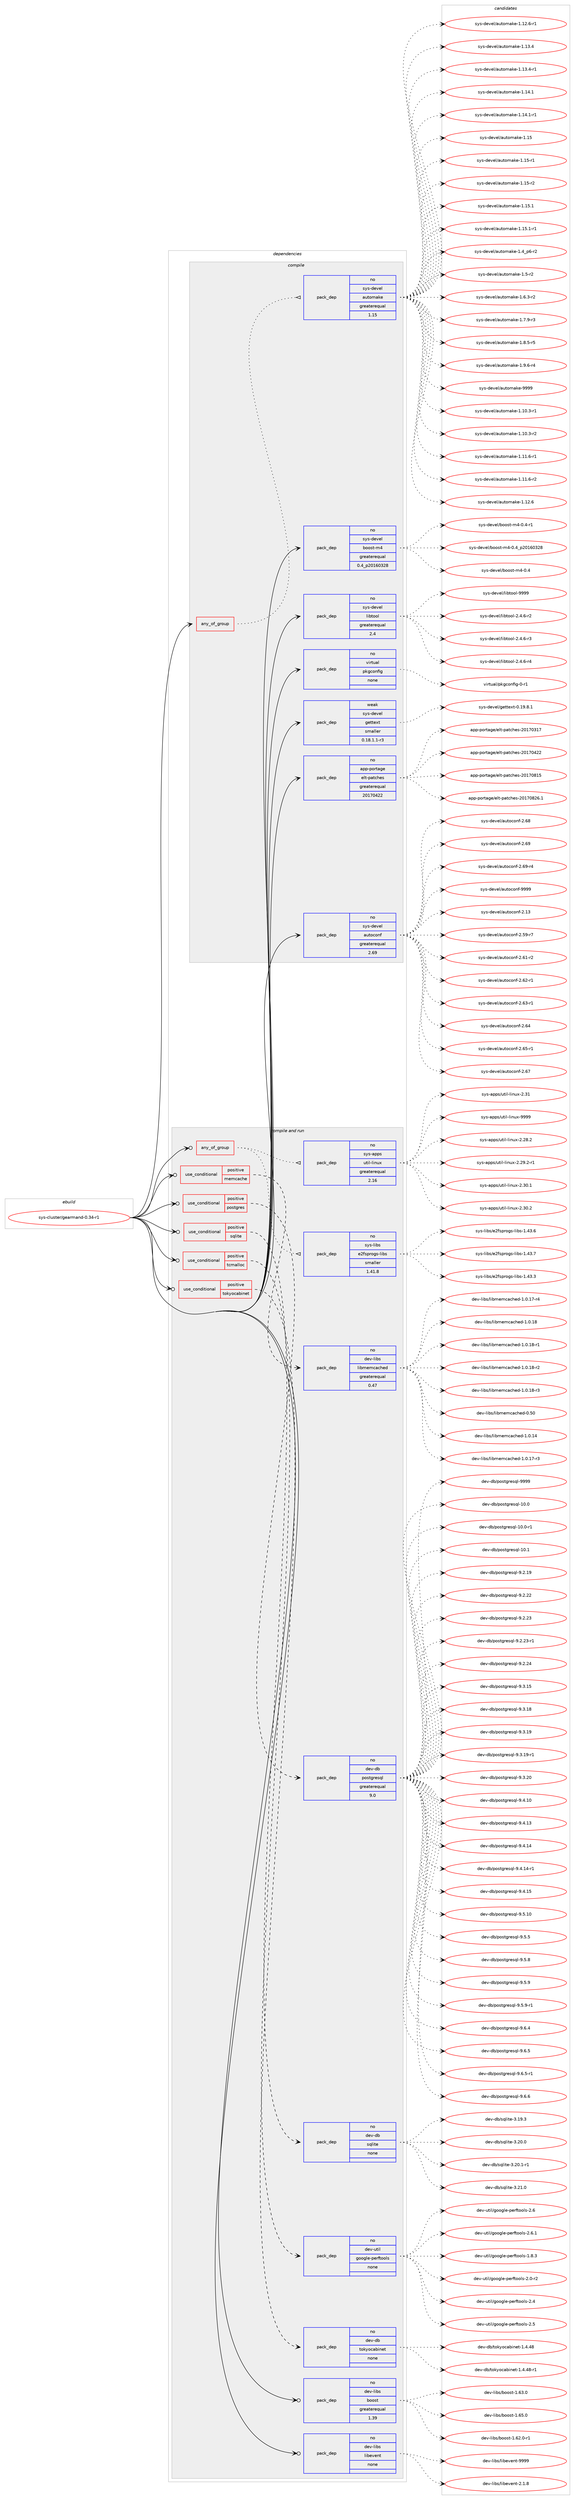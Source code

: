 digraph prolog {

# *************
# Graph options
# *************

newrank=true;
concentrate=true;
compound=true;
graph [rankdir=LR,fontname=Helvetica,fontsize=10,ranksep=1.5];#, ranksep=2.5, nodesep=0.2];
edge  [arrowhead=vee];
node  [fontname=Helvetica,fontsize=10];

# **********
# The ebuild
# **********

subgraph cluster_leftcol {
color=gray;
rank=same;
label=<<i>ebuild</i>>;
id [label="sys-cluster/gearmand-0.34-r1", color=red, width=4, href="../sys-cluster/gearmand-0.34-r1.svg"];
}

# ****************
# The dependencies
# ****************

subgraph cluster_midcol {
color=gray;
label=<<i>dependencies</i>>;
subgraph cluster_compile {
fillcolor="#eeeeee";
style=filled;
label=<<i>compile</i>>;
subgraph any8092 {
dependency479405 [label=<<TABLE BORDER="0" CELLBORDER="1" CELLSPACING="0" CELLPADDING="4"><TR><TD CELLPADDING="10">any_of_group</TD></TR></TABLE>>, shape=none, color=red];subgraph pack355784 {
dependency479406 [label=<<TABLE BORDER="0" CELLBORDER="1" CELLSPACING="0" CELLPADDING="4" WIDTH="220"><TR><TD ROWSPAN="6" CELLPADDING="30">pack_dep</TD></TR><TR><TD WIDTH="110">no</TD></TR><TR><TD>sys-devel</TD></TR><TR><TD>automake</TD></TR><TR><TD>greaterequal</TD></TR><TR><TD>1.15</TD></TR></TABLE>>, shape=none, color=blue];
}
dependency479405:e -> dependency479406:w [weight=20,style="dotted",arrowhead="oinv"];
}
id:e -> dependency479405:w [weight=20,style="solid",arrowhead="vee"];
subgraph pack355785 {
dependency479407 [label=<<TABLE BORDER="0" CELLBORDER="1" CELLSPACING="0" CELLPADDING="4" WIDTH="220"><TR><TD ROWSPAN="6" CELLPADDING="30">pack_dep</TD></TR><TR><TD WIDTH="110">no</TD></TR><TR><TD>app-portage</TD></TR><TR><TD>elt-patches</TD></TR><TR><TD>greaterequal</TD></TR><TR><TD>20170422</TD></TR></TABLE>>, shape=none, color=blue];
}
id:e -> dependency479407:w [weight=20,style="solid",arrowhead="vee"];
subgraph pack355786 {
dependency479408 [label=<<TABLE BORDER="0" CELLBORDER="1" CELLSPACING="0" CELLPADDING="4" WIDTH="220"><TR><TD ROWSPAN="6" CELLPADDING="30">pack_dep</TD></TR><TR><TD WIDTH="110">no</TD></TR><TR><TD>sys-devel</TD></TR><TR><TD>autoconf</TD></TR><TR><TD>greaterequal</TD></TR><TR><TD>2.69</TD></TR></TABLE>>, shape=none, color=blue];
}
id:e -> dependency479408:w [weight=20,style="solid",arrowhead="vee"];
subgraph pack355787 {
dependency479409 [label=<<TABLE BORDER="0" CELLBORDER="1" CELLSPACING="0" CELLPADDING="4" WIDTH="220"><TR><TD ROWSPAN="6" CELLPADDING="30">pack_dep</TD></TR><TR><TD WIDTH="110">no</TD></TR><TR><TD>sys-devel</TD></TR><TR><TD>boost-m4</TD></TR><TR><TD>greaterequal</TD></TR><TR><TD>0.4_p20160328</TD></TR></TABLE>>, shape=none, color=blue];
}
id:e -> dependency479409:w [weight=20,style="solid",arrowhead="vee"];
subgraph pack355788 {
dependency479410 [label=<<TABLE BORDER="0" CELLBORDER="1" CELLSPACING="0" CELLPADDING="4" WIDTH="220"><TR><TD ROWSPAN="6" CELLPADDING="30">pack_dep</TD></TR><TR><TD WIDTH="110">no</TD></TR><TR><TD>sys-devel</TD></TR><TR><TD>libtool</TD></TR><TR><TD>greaterequal</TD></TR><TR><TD>2.4</TD></TR></TABLE>>, shape=none, color=blue];
}
id:e -> dependency479410:w [weight=20,style="solid",arrowhead="vee"];
subgraph pack355789 {
dependency479411 [label=<<TABLE BORDER="0" CELLBORDER="1" CELLSPACING="0" CELLPADDING="4" WIDTH="220"><TR><TD ROWSPAN="6" CELLPADDING="30">pack_dep</TD></TR><TR><TD WIDTH="110">no</TD></TR><TR><TD>virtual</TD></TR><TR><TD>pkgconfig</TD></TR><TR><TD>none</TD></TR><TR><TD></TD></TR></TABLE>>, shape=none, color=blue];
}
id:e -> dependency479411:w [weight=20,style="solid",arrowhead="vee"];
subgraph pack355790 {
dependency479412 [label=<<TABLE BORDER="0" CELLBORDER="1" CELLSPACING="0" CELLPADDING="4" WIDTH="220"><TR><TD ROWSPAN="6" CELLPADDING="30">pack_dep</TD></TR><TR><TD WIDTH="110">weak</TD></TR><TR><TD>sys-devel</TD></TR><TR><TD>gettext</TD></TR><TR><TD>smaller</TD></TR><TR><TD>0.18.1.1-r3</TD></TR></TABLE>>, shape=none, color=blue];
}
id:e -> dependency479412:w [weight=20,style="solid",arrowhead="vee"];
}
subgraph cluster_compileandrun {
fillcolor="#eeeeee";
style=filled;
label=<<i>compile and run</i>>;
subgraph any8093 {
dependency479413 [label=<<TABLE BORDER="0" CELLBORDER="1" CELLSPACING="0" CELLPADDING="4"><TR><TD CELLPADDING="10">any_of_group</TD></TR></TABLE>>, shape=none, color=red];subgraph pack355791 {
dependency479414 [label=<<TABLE BORDER="0" CELLBORDER="1" CELLSPACING="0" CELLPADDING="4" WIDTH="220"><TR><TD ROWSPAN="6" CELLPADDING="30">pack_dep</TD></TR><TR><TD WIDTH="110">no</TD></TR><TR><TD>sys-apps</TD></TR><TR><TD>util-linux</TD></TR><TR><TD>greaterequal</TD></TR><TR><TD>2.16</TD></TR></TABLE>>, shape=none, color=blue];
}
dependency479413:e -> dependency479414:w [weight=20,style="dotted",arrowhead="oinv"];
subgraph pack355792 {
dependency479415 [label=<<TABLE BORDER="0" CELLBORDER="1" CELLSPACING="0" CELLPADDING="4" WIDTH="220"><TR><TD ROWSPAN="6" CELLPADDING="30">pack_dep</TD></TR><TR><TD WIDTH="110">no</TD></TR><TR><TD>sys-libs</TD></TR><TR><TD>e2fsprogs-libs</TD></TR><TR><TD>smaller</TD></TR><TR><TD>1.41.8</TD></TR></TABLE>>, shape=none, color=blue];
}
dependency479413:e -> dependency479415:w [weight=20,style="dotted",arrowhead="oinv"];
}
id:e -> dependency479413:w [weight=20,style="solid",arrowhead="odotvee"];
subgraph cond115246 {
dependency479416 [label=<<TABLE BORDER="0" CELLBORDER="1" CELLSPACING="0" CELLPADDING="4"><TR><TD ROWSPAN="3" CELLPADDING="10">use_conditional</TD></TR><TR><TD>positive</TD></TR><TR><TD>memcache</TD></TR></TABLE>>, shape=none, color=red];
subgraph pack355793 {
dependency479417 [label=<<TABLE BORDER="0" CELLBORDER="1" CELLSPACING="0" CELLPADDING="4" WIDTH="220"><TR><TD ROWSPAN="6" CELLPADDING="30">pack_dep</TD></TR><TR><TD WIDTH="110">no</TD></TR><TR><TD>dev-libs</TD></TR><TR><TD>libmemcached</TD></TR><TR><TD>greaterequal</TD></TR><TR><TD>0.47</TD></TR></TABLE>>, shape=none, color=blue];
}
dependency479416:e -> dependency479417:w [weight=20,style="dashed",arrowhead="vee"];
}
id:e -> dependency479416:w [weight=20,style="solid",arrowhead="odotvee"];
subgraph cond115247 {
dependency479418 [label=<<TABLE BORDER="0" CELLBORDER="1" CELLSPACING="0" CELLPADDING="4"><TR><TD ROWSPAN="3" CELLPADDING="10">use_conditional</TD></TR><TR><TD>positive</TD></TR><TR><TD>postgres</TD></TR></TABLE>>, shape=none, color=red];
subgraph pack355794 {
dependency479419 [label=<<TABLE BORDER="0" CELLBORDER="1" CELLSPACING="0" CELLPADDING="4" WIDTH="220"><TR><TD ROWSPAN="6" CELLPADDING="30">pack_dep</TD></TR><TR><TD WIDTH="110">no</TD></TR><TR><TD>dev-db</TD></TR><TR><TD>postgresql</TD></TR><TR><TD>greaterequal</TD></TR><TR><TD>9.0</TD></TR></TABLE>>, shape=none, color=blue];
}
dependency479418:e -> dependency479419:w [weight=20,style="dashed",arrowhead="vee"];
}
id:e -> dependency479418:w [weight=20,style="solid",arrowhead="odotvee"];
subgraph cond115248 {
dependency479420 [label=<<TABLE BORDER="0" CELLBORDER="1" CELLSPACING="0" CELLPADDING="4"><TR><TD ROWSPAN="3" CELLPADDING="10">use_conditional</TD></TR><TR><TD>positive</TD></TR><TR><TD>sqlite</TD></TR></TABLE>>, shape=none, color=red];
subgraph pack355795 {
dependency479421 [label=<<TABLE BORDER="0" CELLBORDER="1" CELLSPACING="0" CELLPADDING="4" WIDTH="220"><TR><TD ROWSPAN="6" CELLPADDING="30">pack_dep</TD></TR><TR><TD WIDTH="110">no</TD></TR><TR><TD>dev-db</TD></TR><TR><TD>sqlite</TD></TR><TR><TD>none</TD></TR><TR><TD></TD></TR></TABLE>>, shape=none, color=blue];
}
dependency479420:e -> dependency479421:w [weight=20,style="dashed",arrowhead="vee"];
}
id:e -> dependency479420:w [weight=20,style="solid",arrowhead="odotvee"];
subgraph cond115249 {
dependency479422 [label=<<TABLE BORDER="0" CELLBORDER="1" CELLSPACING="0" CELLPADDING="4"><TR><TD ROWSPAN="3" CELLPADDING="10">use_conditional</TD></TR><TR><TD>positive</TD></TR><TR><TD>tcmalloc</TD></TR></TABLE>>, shape=none, color=red];
subgraph pack355796 {
dependency479423 [label=<<TABLE BORDER="0" CELLBORDER="1" CELLSPACING="0" CELLPADDING="4" WIDTH="220"><TR><TD ROWSPAN="6" CELLPADDING="30">pack_dep</TD></TR><TR><TD WIDTH="110">no</TD></TR><TR><TD>dev-util</TD></TR><TR><TD>google-perftools</TD></TR><TR><TD>none</TD></TR><TR><TD></TD></TR></TABLE>>, shape=none, color=blue];
}
dependency479422:e -> dependency479423:w [weight=20,style="dashed",arrowhead="vee"];
}
id:e -> dependency479422:w [weight=20,style="solid",arrowhead="odotvee"];
subgraph cond115250 {
dependency479424 [label=<<TABLE BORDER="0" CELLBORDER="1" CELLSPACING="0" CELLPADDING="4"><TR><TD ROWSPAN="3" CELLPADDING="10">use_conditional</TD></TR><TR><TD>positive</TD></TR><TR><TD>tokyocabinet</TD></TR></TABLE>>, shape=none, color=red];
subgraph pack355797 {
dependency479425 [label=<<TABLE BORDER="0" CELLBORDER="1" CELLSPACING="0" CELLPADDING="4" WIDTH="220"><TR><TD ROWSPAN="6" CELLPADDING="30">pack_dep</TD></TR><TR><TD WIDTH="110">no</TD></TR><TR><TD>dev-db</TD></TR><TR><TD>tokyocabinet</TD></TR><TR><TD>none</TD></TR><TR><TD></TD></TR></TABLE>>, shape=none, color=blue];
}
dependency479424:e -> dependency479425:w [weight=20,style="dashed",arrowhead="vee"];
}
id:e -> dependency479424:w [weight=20,style="solid",arrowhead="odotvee"];
subgraph pack355798 {
dependency479426 [label=<<TABLE BORDER="0" CELLBORDER="1" CELLSPACING="0" CELLPADDING="4" WIDTH="220"><TR><TD ROWSPAN="6" CELLPADDING="30">pack_dep</TD></TR><TR><TD WIDTH="110">no</TD></TR><TR><TD>dev-libs</TD></TR><TR><TD>boost</TD></TR><TR><TD>greaterequal</TD></TR><TR><TD>1.39</TD></TR></TABLE>>, shape=none, color=blue];
}
id:e -> dependency479426:w [weight=20,style="solid",arrowhead="odotvee"];
subgraph pack355799 {
dependency479427 [label=<<TABLE BORDER="0" CELLBORDER="1" CELLSPACING="0" CELLPADDING="4" WIDTH="220"><TR><TD ROWSPAN="6" CELLPADDING="30">pack_dep</TD></TR><TR><TD WIDTH="110">no</TD></TR><TR><TD>dev-libs</TD></TR><TR><TD>libevent</TD></TR><TR><TD>none</TD></TR><TR><TD></TD></TR></TABLE>>, shape=none, color=blue];
}
id:e -> dependency479427:w [weight=20,style="solid",arrowhead="odotvee"];
}
subgraph cluster_run {
fillcolor="#eeeeee";
style=filled;
label=<<i>run</i>>;
}
}

# **************
# The candidates
# **************

subgraph cluster_choices {
rank=same;
color=gray;
label=<<i>candidates</i>>;

subgraph choice355784 {
color=black;
nodesep=1;
choice11512111545100101118101108479711711611110997107101454946494846514511449 [label="sys-devel/automake-1.10.3-r1", color=red, width=4,href="../sys-devel/automake-1.10.3-r1.svg"];
choice11512111545100101118101108479711711611110997107101454946494846514511450 [label="sys-devel/automake-1.10.3-r2", color=red, width=4,href="../sys-devel/automake-1.10.3-r2.svg"];
choice11512111545100101118101108479711711611110997107101454946494946544511449 [label="sys-devel/automake-1.11.6-r1", color=red, width=4,href="../sys-devel/automake-1.11.6-r1.svg"];
choice11512111545100101118101108479711711611110997107101454946494946544511450 [label="sys-devel/automake-1.11.6-r2", color=red, width=4,href="../sys-devel/automake-1.11.6-r2.svg"];
choice1151211154510010111810110847971171161111099710710145494649504654 [label="sys-devel/automake-1.12.6", color=red, width=4,href="../sys-devel/automake-1.12.6.svg"];
choice11512111545100101118101108479711711611110997107101454946495046544511449 [label="sys-devel/automake-1.12.6-r1", color=red, width=4,href="../sys-devel/automake-1.12.6-r1.svg"];
choice1151211154510010111810110847971171161111099710710145494649514652 [label="sys-devel/automake-1.13.4", color=red, width=4,href="../sys-devel/automake-1.13.4.svg"];
choice11512111545100101118101108479711711611110997107101454946495146524511449 [label="sys-devel/automake-1.13.4-r1", color=red, width=4,href="../sys-devel/automake-1.13.4-r1.svg"];
choice1151211154510010111810110847971171161111099710710145494649524649 [label="sys-devel/automake-1.14.1", color=red, width=4,href="../sys-devel/automake-1.14.1.svg"];
choice11512111545100101118101108479711711611110997107101454946495246494511449 [label="sys-devel/automake-1.14.1-r1", color=red, width=4,href="../sys-devel/automake-1.14.1-r1.svg"];
choice115121115451001011181011084797117116111109971071014549464953 [label="sys-devel/automake-1.15", color=red, width=4,href="../sys-devel/automake-1.15.svg"];
choice1151211154510010111810110847971171161111099710710145494649534511449 [label="sys-devel/automake-1.15-r1", color=red, width=4,href="../sys-devel/automake-1.15-r1.svg"];
choice1151211154510010111810110847971171161111099710710145494649534511450 [label="sys-devel/automake-1.15-r2", color=red, width=4,href="../sys-devel/automake-1.15-r2.svg"];
choice1151211154510010111810110847971171161111099710710145494649534649 [label="sys-devel/automake-1.15.1", color=red, width=4,href="../sys-devel/automake-1.15.1.svg"];
choice11512111545100101118101108479711711611110997107101454946495346494511449 [label="sys-devel/automake-1.15.1-r1", color=red, width=4,href="../sys-devel/automake-1.15.1-r1.svg"];
choice115121115451001011181011084797117116111109971071014549465295112544511450 [label="sys-devel/automake-1.4_p6-r2", color=red, width=4,href="../sys-devel/automake-1.4_p6-r2.svg"];
choice11512111545100101118101108479711711611110997107101454946534511450 [label="sys-devel/automake-1.5-r2", color=red, width=4,href="../sys-devel/automake-1.5-r2.svg"];
choice115121115451001011181011084797117116111109971071014549465446514511450 [label="sys-devel/automake-1.6.3-r2", color=red, width=4,href="../sys-devel/automake-1.6.3-r2.svg"];
choice115121115451001011181011084797117116111109971071014549465546574511451 [label="sys-devel/automake-1.7.9-r3", color=red, width=4,href="../sys-devel/automake-1.7.9-r3.svg"];
choice115121115451001011181011084797117116111109971071014549465646534511453 [label="sys-devel/automake-1.8.5-r5", color=red, width=4,href="../sys-devel/automake-1.8.5-r5.svg"];
choice115121115451001011181011084797117116111109971071014549465746544511452 [label="sys-devel/automake-1.9.6-r4", color=red, width=4,href="../sys-devel/automake-1.9.6-r4.svg"];
choice115121115451001011181011084797117116111109971071014557575757 [label="sys-devel/automake-9999", color=red, width=4,href="../sys-devel/automake-9999.svg"];
dependency479406:e -> choice11512111545100101118101108479711711611110997107101454946494846514511449:w [style=dotted,weight="100"];
dependency479406:e -> choice11512111545100101118101108479711711611110997107101454946494846514511450:w [style=dotted,weight="100"];
dependency479406:e -> choice11512111545100101118101108479711711611110997107101454946494946544511449:w [style=dotted,weight="100"];
dependency479406:e -> choice11512111545100101118101108479711711611110997107101454946494946544511450:w [style=dotted,weight="100"];
dependency479406:e -> choice1151211154510010111810110847971171161111099710710145494649504654:w [style=dotted,weight="100"];
dependency479406:e -> choice11512111545100101118101108479711711611110997107101454946495046544511449:w [style=dotted,weight="100"];
dependency479406:e -> choice1151211154510010111810110847971171161111099710710145494649514652:w [style=dotted,weight="100"];
dependency479406:e -> choice11512111545100101118101108479711711611110997107101454946495146524511449:w [style=dotted,weight="100"];
dependency479406:e -> choice1151211154510010111810110847971171161111099710710145494649524649:w [style=dotted,weight="100"];
dependency479406:e -> choice11512111545100101118101108479711711611110997107101454946495246494511449:w [style=dotted,weight="100"];
dependency479406:e -> choice115121115451001011181011084797117116111109971071014549464953:w [style=dotted,weight="100"];
dependency479406:e -> choice1151211154510010111810110847971171161111099710710145494649534511449:w [style=dotted,weight="100"];
dependency479406:e -> choice1151211154510010111810110847971171161111099710710145494649534511450:w [style=dotted,weight="100"];
dependency479406:e -> choice1151211154510010111810110847971171161111099710710145494649534649:w [style=dotted,weight="100"];
dependency479406:e -> choice11512111545100101118101108479711711611110997107101454946495346494511449:w [style=dotted,weight="100"];
dependency479406:e -> choice115121115451001011181011084797117116111109971071014549465295112544511450:w [style=dotted,weight="100"];
dependency479406:e -> choice11512111545100101118101108479711711611110997107101454946534511450:w [style=dotted,weight="100"];
dependency479406:e -> choice115121115451001011181011084797117116111109971071014549465446514511450:w [style=dotted,weight="100"];
dependency479406:e -> choice115121115451001011181011084797117116111109971071014549465546574511451:w [style=dotted,weight="100"];
dependency479406:e -> choice115121115451001011181011084797117116111109971071014549465646534511453:w [style=dotted,weight="100"];
dependency479406:e -> choice115121115451001011181011084797117116111109971071014549465746544511452:w [style=dotted,weight="100"];
dependency479406:e -> choice115121115451001011181011084797117116111109971071014557575757:w [style=dotted,weight="100"];
}
subgraph choice355785 {
color=black;
nodesep=1;
choice97112112451121111141169710310147101108116451129711699104101115455048495548514955 [label="app-portage/elt-patches-20170317", color=red, width=4,href="../app-portage/elt-patches-20170317.svg"];
choice97112112451121111141169710310147101108116451129711699104101115455048495548525050 [label="app-portage/elt-patches-20170422", color=red, width=4,href="../app-portage/elt-patches-20170422.svg"];
choice97112112451121111141169710310147101108116451129711699104101115455048495548564953 [label="app-portage/elt-patches-20170815", color=red, width=4,href="../app-portage/elt-patches-20170815.svg"];
choice971121124511211111411697103101471011081164511297116991041011154550484955485650544649 [label="app-portage/elt-patches-20170826.1", color=red, width=4,href="../app-portage/elt-patches-20170826.1.svg"];
dependency479407:e -> choice97112112451121111141169710310147101108116451129711699104101115455048495548514955:w [style=dotted,weight="100"];
dependency479407:e -> choice97112112451121111141169710310147101108116451129711699104101115455048495548525050:w [style=dotted,weight="100"];
dependency479407:e -> choice97112112451121111141169710310147101108116451129711699104101115455048495548564953:w [style=dotted,weight="100"];
dependency479407:e -> choice971121124511211111411697103101471011081164511297116991041011154550484955485650544649:w [style=dotted,weight="100"];
}
subgraph choice355786 {
color=black;
nodesep=1;
choice115121115451001011181011084797117116111991111101024550464951 [label="sys-devel/autoconf-2.13", color=red, width=4,href="../sys-devel/autoconf-2.13.svg"];
choice1151211154510010111810110847971171161119911111010245504653574511455 [label="sys-devel/autoconf-2.59-r7", color=red, width=4,href="../sys-devel/autoconf-2.59-r7.svg"];
choice1151211154510010111810110847971171161119911111010245504654494511450 [label="sys-devel/autoconf-2.61-r2", color=red, width=4,href="../sys-devel/autoconf-2.61-r2.svg"];
choice1151211154510010111810110847971171161119911111010245504654504511449 [label="sys-devel/autoconf-2.62-r1", color=red, width=4,href="../sys-devel/autoconf-2.62-r1.svg"];
choice1151211154510010111810110847971171161119911111010245504654514511449 [label="sys-devel/autoconf-2.63-r1", color=red, width=4,href="../sys-devel/autoconf-2.63-r1.svg"];
choice115121115451001011181011084797117116111991111101024550465452 [label="sys-devel/autoconf-2.64", color=red, width=4,href="../sys-devel/autoconf-2.64.svg"];
choice1151211154510010111810110847971171161119911111010245504654534511449 [label="sys-devel/autoconf-2.65-r1", color=red, width=4,href="../sys-devel/autoconf-2.65-r1.svg"];
choice115121115451001011181011084797117116111991111101024550465455 [label="sys-devel/autoconf-2.67", color=red, width=4,href="../sys-devel/autoconf-2.67.svg"];
choice115121115451001011181011084797117116111991111101024550465456 [label="sys-devel/autoconf-2.68", color=red, width=4,href="../sys-devel/autoconf-2.68.svg"];
choice115121115451001011181011084797117116111991111101024550465457 [label="sys-devel/autoconf-2.69", color=red, width=4,href="../sys-devel/autoconf-2.69.svg"];
choice1151211154510010111810110847971171161119911111010245504654574511452 [label="sys-devel/autoconf-2.69-r4", color=red, width=4,href="../sys-devel/autoconf-2.69-r4.svg"];
choice115121115451001011181011084797117116111991111101024557575757 [label="sys-devel/autoconf-9999", color=red, width=4,href="../sys-devel/autoconf-9999.svg"];
dependency479408:e -> choice115121115451001011181011084797117116111991111101024550464951:w [style=dotted,weight="100"];
dependency479408:e -> choice1151211154510010111810110847971171161119911111010245504653574511455:w [style=dotted,weight="100"];
dependency479408:e -> choice1151211154510010111810110847971171161119911111010245504654494511450:w [style=dotted,weight="100"];
dependency479408:e -> choice1151211154510010111810110847971171161119911111010245504654504511449:w [style=dotted,weight="100"];
dependency479408:e -> choice1151211154510010111810110847971171161119911111010245504654514511449:w [style=dotted,weight="100"];
dependency479408:e -> choice115121115451001011181011084797117116111991111101024550465452:w [style=dotted,weight="100"];
dependency479408:e -> choice1151211154510010111810110847971171161119911111010245504654534511449:w [style=dotted,weight="100"];
dependency479408:e -> choice115121115451001011181011084797117116111991111101024550465455:w [style=dotted,weight="100"];
dependency479408:e -> choice115121115451001011181011084797117116111991111101024550465456:w [style=dotted,weight="100"];
dependency479408:e -> choice115121115451001011181011084797117116111991111101024550465457:w [style=dotted,weight="100"];
dependency479408:e -> choice1151211154510010111810110847971171161119911111010245504654574511452:w [style=dotted,weight="100"];
dependency479408:e -> choice115121115451001011181011084797117116111991111101024557575757:w [style=dotted,weight="100"];
}
subgraph choice355787 {
color=black;
nodesep=1;
choice115121115451001011181011084798111111115116451095245484652 [label="sys-devel/boost-m4-0.4", color=red, width=4,href="../sys-devel/boost-m4-0.4.svg"];
choice1151211154510010111810110847981111111151164510952454846524511449 [label="sys-devel/boost-m4-0.4-r1", color=red, width=4,href="../sys-devel/boost-m4-0.4-r1.svg"];
choice115121115451001011181011084798111111115116451095245484652951125048495448515056 [label="sys-devel/boost-m4-0.4_p20160328", color=red, width=4,href="../sys-devel/boost-m4-0.4_p20160328.svg"];
dependency479409:e -> choice115121115451001011181011084798111111115116451095245484652:w [style=dotted,weight="100"];
dependency479409:e -> choice1151211154510010111810110847981111111151164510952454846524511449:w [style=dotted,weight="100"];
dependency479409:e -> choice115121115451001011181011084798111111115116451095245484652951125048495448515056:w [style=dotted,weight="100"];
}
subgraph choice355788 {
color=black;
nodesep=1;
choice1151211154510010111810110847108105981161111111084550465246544511450 [label="sys-devel/libtool-2.4.6-r2", color=red, width=4,href="../sys-devel/libtool-2.4.6-r2.svg"];
choice1151211154510010111810110847108105981161111111084550465246544511451 [label="sys-devel/libtool-2.4.6-r3", color=red, width=4,href="../sys-devel/libtool-2.4.6-r3.svg"];
choice1151211154510010111810110847108105981161111111084550465246544511452 [label="sys-devel/libtool-2.4.6-r4", color=red, width=4,href="../sys-devel/libtool-2.4.6-r4.svg"];
choice1151211154510010111810110847108105981161111111084557575757 [label="sys-devel/libtool-9999", color=red, width=4,href="../sys-devel/libtool-9999.svg"];
dependency479410:e -> choice1151211154510010111810110847108105981161111111084550465246544511450:w [style=dotted,weight="100"];
dependency479410:e -> choice1151211154510010111810110847108105981161111111084550465246544511451:w [style=dotted,weight="100"];
dependency479410:e -> choice1151211154510010111810110847108105981161111111084550465246544511452:w [style=dotted,weight="100"];
dependency479410:e -> choice1151211154510010111810110847108105981161111111084557575757:w [style=dotted,weight="100"];
}
subgraph choice355789 {
color=black;
nodesep=1;
choice11810511411611797108471121071039911111010210510345484511449 [label="virtual/pkgconfig-0-r1", color=red, width=4,href="../virtual/pkgconfig-0-r1.svg"];
dependency479411:e -> choice11810511411611797108471121071039911111010210510345484511449:w [style=dotted,weight="100"];
}
subgraph choice355790 {
color=black;
nodesep=1;
choice1151211154510010111810110847103101116116101120116454846495746564649 [label="sys-devel/gettext-0.19.8.1", color=red, width=4,href="../sys-devel/gettext-0.19.8.1.svg"];
dependency479412:e -> choice1151211154510010111810110847103101116116101120116454846495746564649:w [style=dotted,weight="100"];
}
subgraph choice355791 {
color=black;
nodesep=1;
choice1151211154597112112115471171161051084510810511011712045504650564650 [label="sys-apps/util-linux-2.28.2", color=red, width=4,href="../sys-apps/util-linux-2.28.2.svg"];
choice11512111545971121121154711711610510845108105110117120455046505746504511449 [label="sys-apps/util-linux-2.29.2-r1", color=red, width=4,href="../sys-apps/util-linux-2.29.2-r1.svg"];
choice1151211154597112112115471171161051084510810511011712045504651484649 [label="sys-apps/util-linux-2.30.1", color=red, width=4,href="../sys-apps/util-linux-2.30.1.svg"];
choice1151211154597112112115471171161051084510810511011712045504651484650 [label="sys-apps/util-linux-2.30.2", color=red, width=4,href="../sys-apps/util-linux-2.30.2.svg"];
choice115121115459711211211547117116105108451081051101171204550465149 [label="sys-apps/util-linux-2.31", color=red, width=4,href="../sys-apps/util-linux-2.31.svg"];
choice115121115459711211211547117116105108451081051101171204557575757 [label="sys-apps/util-linux-9999", color=red, width=4,href="../sys-apps/util-linux-9999.svg"];
dependency479414:e -> choice1151211154597112112115471171161051084510810511011712045504650564650:w [style=dotted,weight="100"];
dependency479414:e -> choice11512111545971121121154711711610510845108105110117120455046505746504511449:w [style=dotted,weight="100"];
dependency479414:e -> choice1151211154597112112115471171161051084510810511011712045504651484649:w [style=dotted,weight="100"];
dependency479414:e -> choice1151211154597112112115471171161051084510810511011712045504651484650:w [style=dotted,weight="100"];
dependency479414:e -> choice115121115459711211211547117116105108451081051101171204550465149:w [style=dotted,weight="100"];
dependency479414:e -> choice115121115459711211211547117116105108451081051101171204557575757:w [style=dotted,weight="100"];
}
subgraph choice355792 {
color=black;
nodesep=1;
choice11512111545108105981154710150102115112114111103115451081059811545494652514651 [label="sys-libs/e2fsprogs-libs-1.43.3", color=red, width=4,href="../sys-libs/e2fsprogs-libs-1.43.3.svg"];
choice11512111545108105981154710150102115112114111103115451081059811545494652514654 [label="sys-libs/e2fsprogs-libs-1.43.6", color=red, width=4,href="../sys-libs/e2fsprogs-libs-1.43.6.svg"];
choice11512111545108105981154710150102115112114111103115451081059811545494652514655 [label="sys-libs/e2fsprogs-libs-1.43.7", color=red, width=4,href="../sys-libs/e2fsprogs-libs-1.43.7.svg"];
dependency479415:e -> choice11512111545108105981154710150102115112114111103115451081059811545494652514651:w [style=dotted,weight="100"];
dependency479415:e -> choice11512111545108105981154710150102115112114111103115451081059811545494652514654:w [style=dotted,weight="100"];
dependency479415:e -> choice11512111545108105981154710150102115112114111103115451081059811545494652514655:w [style=dotted,weight="100"];
}
subgraph choice355793 {
color=black;
nodesep=1;
choice100101118451081059811547108105981091011099997991041011004548465348 [label="dev-libs/libmemcached-0.50", color=red, width=4,href="../dev-libs/libmemcached-0.50.svg"];
choice1001011184510810598115471081059810910110999979910410110045494648464952 [label="dev-libs/libmemcached-1.0.14", color=red, width=4,href="../dev-libs/libmemcached-1.0.14.svg"];
choice10010111845108105981154710810598109101109999799104101100454946484649554511451 [label="dev-libs/libmemcached-1.0.17-r3", color=red, width=4,href="../dev-libs/libmemcached-1.0.17-r3.svg"];
choice10010111845108105981154710810598109101109999799104101100454946484649554511452 [label="dev-libs/libmemcached-1.0.17-r4", color=red, width=4,href="../dev-libs/libmemcached-1.0.17-r4.svg"];
choice1001011184510810598115471081059810910110999979910410110045494648464956 [label="dev-libs/libmemcached-1.0.18", color=red, width=4,href="../dev-libs/libmemcached-1.0.18.svg"];
choice10010111845108105981154710810598109101109999799104101100454946484649564511449 [label="dev-libs/libmemcached-1.0.18-r1", color=red, width=4,href="../dev-libs/libmemcached-1.0.18-r1.svg"];
choice10010111845108105981154710810598109101109999799104101100454946484649564511450 [label="dev-libs/libmemcached-1.0.18-r2", color=red, width=4,href="../dev-libs/libmemcached-1.0.18-r2.svg"];
choice10010111845108105981154710810598109101109999799104101100454946484649564511451 [label="dev-libs/libmemcached-1.0.18-r3", color=red, width=4,href="../dev-libs/libmemcached-1.0.18-r3.svg"];
dependency479417:e -> choice100101118451081059811547108105981091011099997991041011004548465348:w [style=dotted,weight="100"];
dependency479417:e -> choice1001011184510810598115471081059810910110999979910410110045494648464952:w [style=dotted,weight="100"];
dependency479417:e -> choice10010111845108105981154710810598109101109999799104101100454946484649554511451:w [style=dotted,weight="100"];
dependency479417:e -> choice10010111845108105981154710810598109101109999799104101100454946484649554511452:w [style=dotted,weight="100"];
dependency479417:e -> choice1001011184510810598115471081059810910110999979910410110045494648464956:w [style=dotted,weight="100"];
dependency479417:e -> choice10010111845108105981154710810598109101109999799104101100454946484649564511449:w [style=dotted,weight="100"];
dependency479417:e -> choice10010111845108105981154710810598109101109999799104101100454946484649564511450:w [style=dotted,weight="100"];
dependency479417:e -> choice10010111845108105981154710810598109101109999799104101100454946484649564511451:w [style=dotted,weight="100"];
}
subgraph choice355794 {
color=black;
nodesep=1;
choice1001011184510098471121111151161031141011151131084549484648 [label="dev-db/postgresql-10.0", color=red, width=4,href="../dev-db/postgresql-10.0.svg"];
choice10010111845100984711211111511610311410111511310845494846484511449 [label="dev-db/postgresql-10.0-r1", color=red, width=4,href="../dev-db/postgresql-10.0-r1.svg"];
choice1001011184510098471121111151161031141011151131084549484649 [label="dev-db/postgresql-10.1", color=red, width=4,href="../dev-db/postgresql-10.1.svg"];
choice10010111845100984711211111511610311410111511310845574650464957 [label="dev-db/postgresql-9.2.19", color=red, width=4,href="../dev-db/postgresql-9.2.19.svg"];
choice10010111845100984711211111511610311410111511310845574650465050 [label="dev-db/postgresql-9.2.22", color=red, width=4,href="../dev-db/postgresql-9.2.22.svg"];
choice10010111845100984711211111511610311410111511310845574650465051 [label="dev-db/postgresql-9.2.23", color=red, width=4,href="../dev-db/postgresql-9.2.23.svg"];
choice100101118451009847112111115116103114101115113108455746504650514511449 [label="dev-db/postgresql-9.2.23-r1", color=red, width=4,href="../dev-db/postgresql-9.2.23-r1.svg"];
choice10010111845100984711211111511610311410111511310845574650465052 [label="dev-db/postgresql-9.2.24", color=red, width=4,href="../dev-db/postgresql-9.2.24.svg"];
choice10010111845100984711211111511610311410111511310845574651464953 [label="dev-db/postgresql-9.3.15", color=red, width=4,href="../dev-db/postgresql-9.3.15.svg"];
choice10010111845100984711211111511610311410111511310845574651464956 [label="dev-db/postgresql-9.3.18", color=red, width=4,href="../dev-db/postgresql-9.3.18.svg"];
choice10010111845100984711211111511610311410111511310845574651464957 [label="dev-db/postgresql-9.3.19", color=red, width=4,href="../dev-db/postgresql-9.3.19.svg"];
choice100101118451009847112111115116103114101115113108455746514649574511449 [label="dev-db/postgresql-9.3.19-r1", color=red, width=4,href="../dev-db/postgresql-9.3.19-r1.svg"];
choice10010111845100984711211111511610311410111511310845574651465048 [label="dev-db/postgresql-9.3.20", color=red, width=4,href="../dev-db/postgresql-9.3.20.svg"];
choice10010111845100984711211111511610311410111511310845574652464948 [label="dev-db/postgresql-9.4.10", color=red, width=4,href="../dev-db/postgresql-9.4.10.svg"];
choice10010111845100984711211111511610311410111511310845574652464951 [label="dev-db/postgresql-9.4.13", color=red, width=4,href="../dev-db/postgresql-9.4.13.svg"];
choice10010111845100984711211111511610311410111511310845574652464952 [label="dev-db/postgresql-9.4.14", color=red, width=4,href="../dev-db/postgresql-9.4.14.svg"];
choice100101118451009847112111115116103114101115113108455746524649524511449 [label="dev-db/postgresql-9.4.14-r1", color=red, width=4,href="../dev-db/postgresql-9.4.14-r1.svg"];
choice10010111845100984711211111511610311410111511310845574652464953 [label="dev-db/postgresql-9.4.15", color=red, width=4,href="../dev-db/postgresql-9.4.15.svg"];
choice10010111845100984711211111511610311410111511310845574653464948 [label="dev-db/postgresql-9.5.10", color=red, width=4,href="../dev-db/postgresql-9.5.10.svg"];
choice100101118451009847112111115116103114101115113108455746534653 [label="dev-db/postgresql-9.5.5", color=red, width=4,href="../dev-db/postgresql-9.5.5.svg"];
choice100101118451009847112111115116103114101115113108455746534656 [label="dev-db/postgresql-9.5.8", color=red, width=4,href="../dev-db/postgresql-9.5.8.svg"];
choice100101118451009847112111115116103114101115113108455746534657 [label="dev-db/postgresql-9.5.9", color=red, width=4,href="../dev-db/postgresql-9.5.9.svg"];
choice1001011184510098471121111151161031141011151131084557465346574511449 [label="dev-db/postgresql-9.5.9-r1", color=red, width=4,href="../dev-db/postgresql-9.5.9-r1.svg"];
choice100101118451009847112111115116103114101115113108455746544652 [label="dev-db/postgresql-9.6.4", color=red, width=4,href="../dev-db/postgresql-9.6.4.svg"];
choice100101118451009847112111115116103114101115113108455746544653 [label="dev-db/postgresql-9.6.5", color=red, width=4,href="../dev-db/postgresql-9.6.5.svg"];
choice1001011184510098471121111151161031141011151131084557465446534511449 [label="dev-db/postgresql-9.6.5-r1", color=red, width=4,href="../dev-db/postgresql-9.6.5-r1.svg"];
choice100101118451009847112111115116103114101115113108455746544654 [label="dev-db/postgresql-9.6.6", color=red, width=4,href="../dev-db/postgresql-9.6.6.svg"];
choice1001011184510098471121111151161031141011151131084557575757 [label="dev-db/postgresql-9999", color=red, width=4,href="../dev-db/postgresql-9999.svg"];
dependency479419:e -> choice1001011184510098471121111151161031141011151131084549484648:w [style=dotted,weight="100"];
dependency479419:e -> choice10010111845100984711211111511610311410111511310845494846484511449:w [style=dotted,weight="100"];
dependency479419:e -> choice1001011184510098471121111151161031141011151131084549484649:w [style=dotted,weight="100"];
dependency479419:e -> choice10010111845100984711211111511610311410111511310845574650464957:w [style=dotted,weight="100"];
dependency479419:e -> choice10010111845100984711211111511610311410111511310845574650465050:w [style=dotted,weight="100"];
dependency479419:e -> choice10010111845100984711211111511610311410111511310845574650465051:w [style=dotted,weight="100"];
dependency479419:e -> choice100101118451009847112111115116103114101115113108455746504650514511449:w [style=dotted,weight="100"];
dependency479419:e -> choice10010111845100984711211111511610311410111511310845574650465052:w [style=dotted,weight="100"];
dependency479419:e -> choice10010111845100984711211111511610311410111511310845574651464953:w [style=dotted,weight="100"];
dependency479419:e -> choice10010111845100984711211111511610311410111511310845574651464956:w [style=dotted,weight="100"];
dependency479419:e -> choice10010111845100984711211111511610311410111511310845574651464957:w [style=dotted,weight="100"];
dependency479419:e -> choice100101118451009847112111115116103114101115113108455746514649574511449:w [style=dotted,weight="100"];
dependency479419:e -> choice10010111845100984711211111511610311410111511310845574651465048:w [style=dotted,weight="100"];
dependency479419:e -> choice10010111845100984711211111511610311410111511310845574652464948:w [style=dotted,weight="100"];
dependency479419:e -> choice10010111845100984711211111511610311410111511310845574652464951:w [style=dotted,weight="100"];
dependency479419:e -> choice10010111845100984711211111511610311410111511310845574652464952:w [style=dotted,weight="100"];
dependency479419:e -> choice100101118451009847112111115116103114101115113108455746524649524511449:w [style=dotted,weight="100"];
dependency479419:e -> choice10010111845100984711211111511610311410111511310845574652464953:w [style=dotted,weight="100"];
dependency479419:e -> choice10010111845100984711211111511610311410111511310845574653464948:w [style=dotted,weight="100"];
dependency479419:e -> choice100101118451009847112111115116103114101115113108455746534653:w [style=dotted,weight="100"];
dependency479419:e -> choice100101118451009847112111115116103114101115113108455746534656:w [style=dotted,weight="100"];
dependency479419:e -> choice100101118451009847112111115116103114101115113108455746534657:w [style=dotted,weight="100"];
dependency479419:e -> choice1001011184510098471121111151161031141011151131084557465346574511449:w [style=dotted,weight="100"];
dependency479419:e -> choice100101118451009847112111115116103114101115113108455746544652:w [style=dotted,weight="100"];
dependency479419:e -> choice100101118451009847112111115116103114101115113108455746544653:w [style=dotted,weight="100"];
dependency479419:e -> choice1001011184510098471121111151161031141011151131084557465446534511449:w [style=dotted,weight="100"];
dependency479419:e -> choice100101118451009847112111115116103114101115113108455746544654:w [style=dotted,weight="100"];
dependency479419:e -> choice1001011184510098471121111151161031141011151131084557575757:w [style=dotted,weight="100"];
}
subgraph choice355795 {
color=black;
nodesep=1;
choice10010111845100984711511310810511610145514649574651 [label="dev-db/sqlite-3.19.3", color=red, width=4,href="../dev-db/sqlite-3.19.3.svg"];
choice10010111845100984711511310810511610145514650484648 [label="dev-db/sqlite-3.20.0", color=red, width=4,href="../dev-db/sqlite-3.20.0.svg"];
choice100101118451009847115113108105116101455146504846494511449 [label="dev-db/sqlite-3.20.1-r1", color=red, width=4,href="../dev-db/sqlite-3.20.1-r1.svg"];
choice10010111845100984711511310810511610145514650494648 [label="dev-db/sqlite-3.21.0", color=red, width=4,href="../dev-db/sqlite-3.21.0.svg"];
dependency479421:e -> choice10010111845100984711511310810511610145514649574651:w [style=dotted,weight="100"];
dependency479421:e -> choice10010111845100984711511310810511610145514650484648:w [style=dotted,weight="100"];
dependency479421:e -> choice100101118451009847115113108105116101455146504846494511449:w [style=dotted,weight="100"];
dependency479421:e -> choice10010111845100984711511310810511610145514650494648:w [style=dotted,weight="100"];
}
subgraph choice355796 {
color=black;
nodesep=1;
choice100101118451171161051084710311111110310810145112101114102116111111108115454946564651 [label="dev-util/google-perftools-1.8.3", color=red, width=4,href="../dev-util/google-perftools-1.8.3.svg"];
choice100101118451171161051084710311111110310810145112101114102116111111108115455046484511450 [label="dev-util/google-perftools-2.0-r2", color=red, width=4,href="../dev-util/google-perftools-2.0-r2.svg"];
choice10010111845117116105108471031111111031081014511210111410211611111110811545504652 [label="dev-util/google-perftools-2.4", color=red, width=4,href="../dev-util/google-perftools-2.4.svg"];
choice10010111845117116105108471031111111031081014511210111410211611111110811545504653 [label="dev-util/google-perftools-2.5", color=red, width=4,href="../dev-util/google-perftools-2.5.svg"];
choice10010111845117116105108471031111111031081014511210111410211611111110811545504654 [label="dev-util/google-perftools-2.6", color=red, width=4,href="../dev-util/google-perftools-2.6.svg"];
choice100101118451171161051084710311111110310810145112101114102116111111108115455046544649 [label="dev-util/google-perftools-2.6.1", color=red, width=4,href="../dev-util/google-perftools-2.6.1.svg"];
dependency479423:e -> choice100101118451171161051084710311111110310810145112101114102116111111108115454946564651:w [style=dotted,weight="100"];
dependency479423:e -> choice100101118451171161051084710311111110310810145112101114102116111111108115455046484511450:w [style=dotted,weight="100"];
dependency479423:e -> choice10010111845117116105108471031111111031081014511210111410211611111110811545504652:w [style=dotted,weight="100"];
dependency479423:e -> choice10010111845117116105108471031111111031081014511210111410211611111110811545504653:w [style=dotted,weight="100"];
dependency479423:e -> choice10010111845117116105108471031111111031081014511210111410211611111110811545504654:w [style=dotted,weight="100"];
dependency479423:e -> choice100101118451171161051084710311111110310810145112101114102116111111108115455046544649:w [style=dotted,weight="100"];
}
subgraph choice355797 {
color=black;
nodesep=1;
choice10010111845100984711611110712111199979810511010111645494652465256 [label="dev-db/tokyocabinet-1.4.48", color=red, width=4,href="../dev-db/tokyocabinet-1.4.48.svg"];
choice100101118451009847116111107121111999798105110101116454946524652564511449 [label="dev-db/tokyocabinet-1.4.48-r1", color=red, width=4,href="../dev-db/tokyocabinet-1.4.48-r1.svg"];
dependency479425:e -> choice10010111845100984711611110712111199979810511010111645494652465256:w [style=dotted,weight="100"];
dependency479425:e -> choice100101118451009847116111107121111999798105110101116454946524652564511449:w [style=dotted,weight="100"];
}
subgraph choice355798 {
color=black;
nodesep=1;
choice10010111845108105981154798111111115116454946545046484511449 [label="dev-libs/boost-1.62.0-r1", color=red, width=4,href="../dev-libs/boost-1.62.0-r1.svg"];
choice1001011184510810598115479811111111511645494654514648 [label="dev-libs/boost-1.63.0", color=red, width=4,href="../dev-libs/boost-1.63.0.svg"];
choice1001011184510810598115479811111111511645494654534648 [label="dev-libs/boost-1.65.0", color=red, width=4,href="../dev-libs/boost-1.65.0.svg"];
dependency479426:e -> choice10010111845108105981154798111111115116454946545046484511449:w [style=dotted,weight="100"];
dependency479426:e -> choice1001011184510810598115479811111111511645494654514648:w [style=dotted,weight="100"];
dependency479426:e -> choice1001011184510810598115479811111111511645494654534648:w [style=dotted,weight="100"];
}
subgraph choice355799 {
color=black;
nodesep=1;
choice10010111845108105981154710810598101118101110116455046494656 [label="dev-libs/libevent-2.1.8", color=red, width=4,href="../dev-libs/libevent-2.1.8.svg"];
choice100101118451081059811547108105981011181011101164557575757 [label="dev-libs/libevent-9999", color=red, width=4,href="../dev-libs/libevent-9999.svg"];
dependency479427:e -> choice10010111845108105981154710810598101118101110116455046494656:w [style=dotted,weight="100"];
dependency479427:e -> choice100101118451081059811547108105981011181011101164557575757:w [style=dotted,weight="100"];
}
}

}
